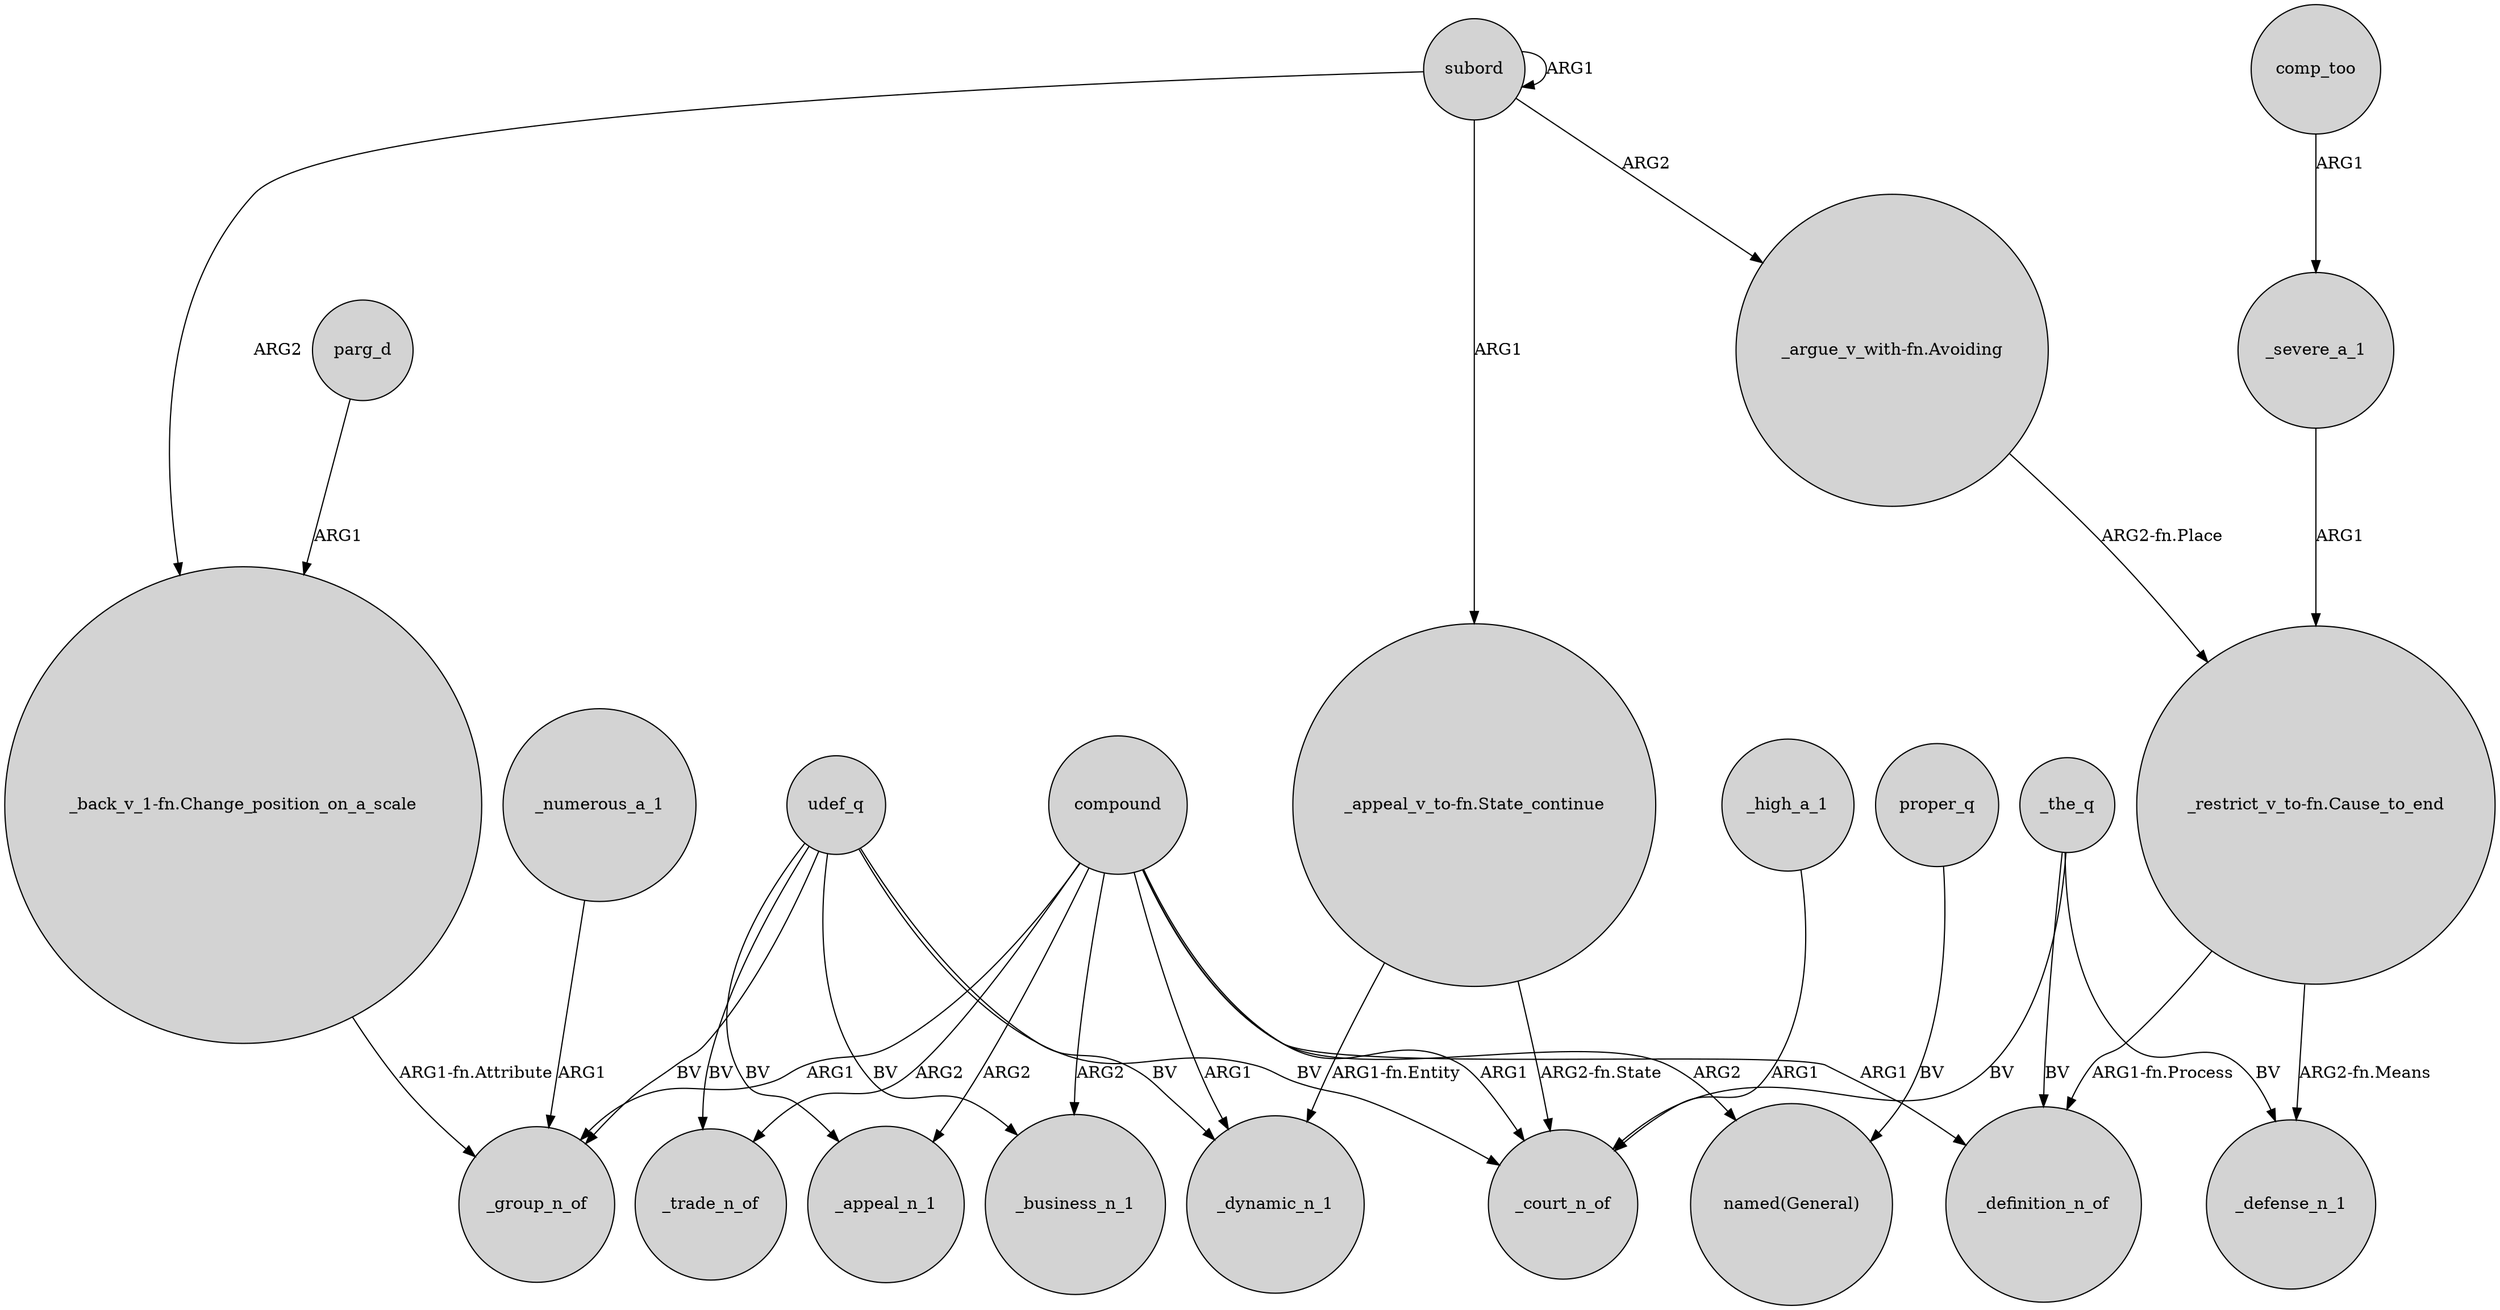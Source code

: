 digraph {
	node [shape=circle style=filled]
	"_argue_v_with-fn.Avoiding" -> "_restrict_v_to-fn.Cause_to_end" [label="ARG2-fn.Place"]
	udef_q -> _group_n_of [label=BV]
	"_appeal_v_to-fn.State_continue" -> _dynamic_n_1 [label="ARG1-fn.Entity"]
	"_restrict_v_to-fn.Cause_to_end" -> _defense_n_1 [label="ARG2-fn.Means"]
	subord -> "_appeal_v_to-fn.State_continue" [label=ARG1]
	subord -> "_argue_v_with-fn.Avoiding" [label=ARG2]
	"_appeal_v_to-fn.State_continue" -> _court_n_of [label="ARG2-fn.State"]
	_numerous_a_1 -> _group_n_of [label=ARG1]
	_the_q -> _defense_n_1 [label=BV]
	_severe_a_1 -> "_restrict_v_to-fn.Cause_to_end" [label=ARG1]
	subord -> subord [label=ARG1]
	udef_q -> _business_n_1 [label=BV]
	compound -> _group_n_of [label=ARG1]
	"_restrict_v_to-fn.Cause_to_end" -> _definition_n_of [label="ARG1-fn.Process"]
	compound -> _definition_n_of [label=ARG1]
	"_back_v_1-fn.Change_position_on_a_scale" -> _group_n_of [label="ARG1-fn.Attribute"]
	compound -> _dynamic_n_1 [label=ARG1]
	udef_q -> _appeal_n_1 [label=BV]
	compound -> _court_n_of [label=ARG1]
	parg_d -> "_back_v_1-fn.Change_position_on_a_scale" [label=ARG1]
	_high_a_1 -> _court_n_of [label=ARG1]
	proper_q -> "named(General)" [label=BV]
	compound -> _business_n_1 [label=ARG2]
	subord -> "_back_v_1-fn.Change_position_on_a_scale" [label=ARG2]
	_the_q -> _court_n_of [label=BV]
	udef_q -> _trade_n_of [label=BV]
	udef_q -> _court_n_of [label=BV]
	comp_too -> _severe_a_1 [label=ARG1]
	compound -> _trade_n_of [label=ARG2]
	udef_q -> _dynamic_n_1 [label=BV]
	compound -> _appeal_n_1 [label=ARG2]
	compound -> "named(General)" [label=ARG2]
	_the_q -> _definition_n_of [label=BV]
}

